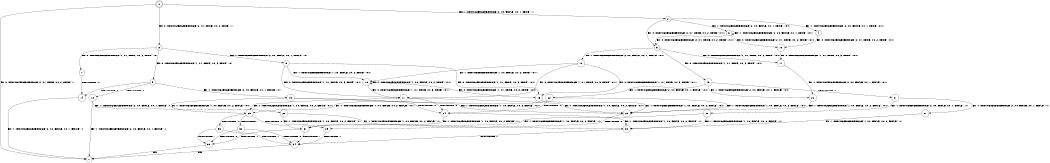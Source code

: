 digraph BCG {
size = "7, 10.5";
center = TRUE;
node [shape = circle];
0 [peripheries = 2];
0 -> 1 [label = "EX !0 !ATOMIC_EXCH_BRANCH (2, +1, TRUE, +0, 2, TRUE) !::"];
0 -> 2 [label = "EX !1 !ATOMIC_EXCH_BRANCH (2, +0, FALSE, +0, 1, TRUE) !::"];
0 -> 3 [label = "EX !0 !ATOMIC_EXCH_BRANCH (2, +1, TRUE, +0, 2, TRUE) !::"];
2 -> 4 [label = "EX !1 !ATOMIC_EXCH_BRANCH (2, +0, FALSE, +0, 1, TRUE) !:0:1:"];
2 -> 5 [label = "EX !0 !ATOMIC_EXCH_BRANCH (2, +1, TRUE, +0, 2, TRUE) !:0:1:"];
2 -> 6 [label = "EX !1 !ATOMIC_EXCH_BRANCH (2, +0, FALSE, +0, 1, TRUE) !:0:1:"];
3 -> 7 [label = "EX !0 !ATOMIC_EXCH_BRANCH (1, +1, TRUE, +0, 3, TRUE) !:0:"];
3 -> 8 [label = "EX !1 !ATOMIC_EXCH_BRANCH (2, +0, FALSE, +0, 1, FALSE) !:0:"];
3 -> 9 [label = "EX !0 !ATOMIC_EXCH_BRANCH (1, +1, TRUE, +0, 3, TRUE) !:0:"];
4 -> 10 [label = "EX !0 !ATOMIC_EXCH_BRANCH (2, +1, TRUE, +0, 2, TRUE) !:0:1:"];
5 -> 11 [label = "EX !0 !ATOMIC_EXCH_BRANCH (1, +1, TRUE, +0, 3, TRUE) !:0:1:"];
5 -> 12 [label = "EX !1 !ATOMIC_EXCH_BRANCH (2, +0, FALSE, +0, 1, FALSE) !:0:1:"];
5 -> 13 [label = "EX !0 !ATOMIC_EXCH_BRANCH (1, +1, TRUE, +0, 3, TRUE) !:0:1:"];
6 -> 10 [label = "EX !0 !ATOMIC_EXCH_BRANCH (2, +1, TRUE, +0, 2, TRUE) !:0:1:"];
6 -> 5 [label = "EX !0 !ATOMIC_EXCH_BRANCH (2, +1, TRUE, +0, 2, TRUE) !:0:1:"];
6 -> 6 [label = "EX !1 !ATOMIC_EXCH_BRANCH (2, +0, FALSE, +0, 1, TRUE) !:0:1:"];
7 -> 14 [label = "TERMINATE !0"];
8 -> 15 [label = "EX !0 !ATOMIC_EXCH_BRANCH (1, +1, TRUE, +0, 3, TRUE) !:0:1:"];
8 -> 16 [label = "EX !1 !ATOMIC_EXCH_BRANCH (1, +0, FALSE, +0, 2, TRUE) !:0:1:"];
8 -> 17 [label = "EX !0 !ATOMIC_EXCH_BRANCH (1, +1, TRUE, +0, 3, TRUE) !:0:1:"];
9 -> 14 [label = "TERMINATE !0"];
9 -> 18 [label = "TERMINATE !0"];
9 -> 19 [label = "EX !1 !ATOMIC_EXCH_BRANCH (2, +0, FALSE, +0, 1, FALSE) !:0:"];
10 -> 11 [label = "EX !0 !ATOMIC_EXCH_BRANCH (1, +1, TRUE, +0, 3, TRUE) !:0:1:"];
11 -> 20 [label = "EX !1 !ATOMIC_EXCH_BRANCH (2, +0, FALSE, +0, 1, FALSE) !:0:1:"];
12 -> 15 [label = "EX !0 !ATOMIC_EXCH_BRANCH (1, +1, TRUE, +0, 3, TRUE) !:0:1:"];
12 -> 16 [label = "EX !1 !ATOMIC_EXCH_BRANCH (1, +0, FALSE, +0, 2, TRUE) !:0:1:"];
12 -> 17 [label = "EX !0 !ATOMIC_EXCH_BRANCH (1, +1, TRUE, +0, 3, TRUE) !:0:1:"];
13 -> 20 [label = "EX !1 !ATOMIC_EXCH_BRANCH (2, +0, FALSE, +0, 1, FALSE) !:0:1:"];
13 -> 21 [label = "TERMINATE !0"];
13 -> 22 [label = "EX !1 !ATOMIC_EXCH_BRANCH (2, +0, FALSE, +0, 1, FALSE) !:0:1:"];
14 -> 1 [label = "EX !1 !ATOMIC_EXCH_BRANCH (2, +0, FALSE, +0, 1, FALSE) !::"];
15 -> 23 [label = "EX !1 !ATOMIC_EXCH_BRANCH (1, +0, FALSE, +0, 2, FALSE) !:0:1:"];
16 -> 15 [label = "EX !0 !ATOMIC_EXCH_BRANCH (1, +1, TRUE, +0, 3, TRUE) !:0:1:"];
16 -> 16 [label = "EX !1 !ATOMIC_EXCH_BRANCH (1, +0, FALSE, +0, 2, TRUE) !:0:1:"];
16 -> 17 [label = "EX !0 !ATOMIC_EXCH_BRANCH (1, +1, TRUE, +0, 3, TRUE) !:0:1:"];
17 -> 23 [label = "EX !1 !ATOMIC_EXCH_BRANCH (1, +0, FALSE, +0, 2, FALSE) !:0:1:"];
17 -> 24 [label = "TERMINATE !0"];
17 -> 25 [label = "EX !1 !ATOMIC_EXCH_BRANCH (1, +0, FALSE, +0, 2, FALSE) !:0:1:"];
18 -> 1 [label = "EX !1 !ATOMIC_EXCH_BRANCH (2, +0, FALSE, +0, 1, FALSE) !::"];
18 -> 26 [label = "EX !1 !ATOMIC_EXCH_BRANCH (2, +0, FALSE, +0, 1, FALSE) !::"];
19 -> 23 [label = "EX !1 !ATOMIC_EXCH_BRANCH (1, +0, FALSE, +0, 2, FALSE) !:0:1:"];
19 -> 24 [label = "TERMINATE !0"];
19 -> 25 [label = "EX !1 !ATOMIC_EXCH_BRANCH (1, +0, FALSE, +0, 2, FALSE) !:0:1:"];
20 -> 23 [label = "EX !1 !ATOMIC_EXCH_BRANCH (1, +0, FALSE, +0, 2, FALSE) !:0:1:"];
21 -> 27 [label = "EX !1 !ATOMIC_EXCH_BRANCH (2, +0, FALSE, +0, 1, FALSE) !:1:"];
21 -> 28 [label = "EX !1 !ATOMIC_EXCH_BRANCH (2, +0, FALSE, +0, 1, FALSE) !:1:"];
22 -> 23 [label = "EX !1 !ATOMIC_EXCH_BRANCH (1, +0, FALSE, +0, 2, FALSE) !:0:1:"];
22 -> 24 [label = "TERMINATE !0"];
22 -> 25 [label = "EX !1 !ATOMIC_EXCH_BRANCH (1, +0, FALSE, +0, 2, FALSE) !:0:1:"];
23 -> 29 [label = "TERMINATE !0"];
24 -> 30 [label = "EX !1 !ATOMIC_EXCH_BRANCH (1, +0, FALSE, +0, 2, FALSE) !:1:"];
24 -> 31 [label = "EX !1 !ATOMIC_EXCH_BRANCH (1, +0, FALSE, +0, 2, FALSE) !:1:"];
25 -> 29 [label = "TERMINATE !0"];
25 -> 32 [label = "TERMINATE !1"];
25 -> 33 [label = "TERMINATE !0"];
26 -> 30 [label = "EX !1 !ATOMIC_EXCH_BRANCH (1, +0, FALSE, +0, 2, FALSE) !:1:"];
26 -> 31 [label = "EX !1 !ATOMIC_EXCH_BRANCH (1, +0, FALSE, +0, 2, FALSE) !:1:"];
27 -> 30 [label = "EX !1 !ATOMIC_EXCH_BRANCH (1, +0, FALSE, +0, 2, FALSE) !:1:"];
28 -> 30 [label = "EX !1 !ATOMIC_EXCH_BRANCH (1, +0, FALSE, +0, 2, FALSE) !:1:"];
28 -> 31 [label = "EX !1 !ATOMIC_EXCH_BRANCH (1, +0, FALSE, +0, 2, FALSE) !:1:"];
29 -> 34 [label = "TERMINATE !1"];
30 -> 34 [label = "TERMINATE !1"];
31 -> 34 [label = "TERMINATE !1"];
31 -> 35 [label = "TERMINATE !1"];
32 -> 34 [label = "TERMINATE !0"];
32 -> 35 [label = "TERMINATE !0"];
33 -> 34 [label = "TERMINATE !1"];
33 -> 35 [label = "TERMINATE !1"];
34 -> 1 [label = "exit"];
35 -> 1 [label = "exit"];
}
